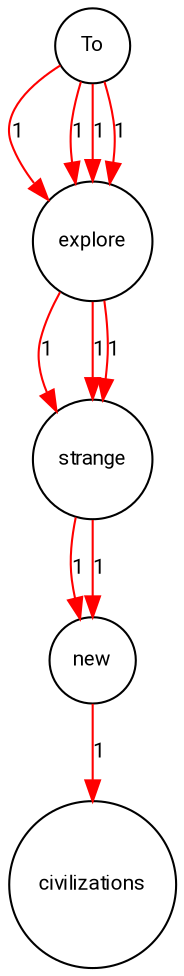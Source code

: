 digraph Dijkstra {
  size = "8.5, 11";
  fontname = "Roboto";
  fontsize = 10;
  
  node [shape = circle, fontname = "Roboto", fontsize = 10];
  edge [fontname = "Roboto", fontsize = 10];
  To -> explore [label="1",color="red"];

  To -> explore [label="1",color="red"];
  explore -> strange [label="1",color="red"];

  To -> explore [label="1",color="red"];
  explore -> strange [label="1",color="red"];
  strange -> new [label="1",color="red"];

  To -> explore [label="1",color="red"];
  explore -> strange [label="1",color="red"];
  strange -> new [label="1",color="red"];
  new -> civilizations [label="1",color="red"];

}

